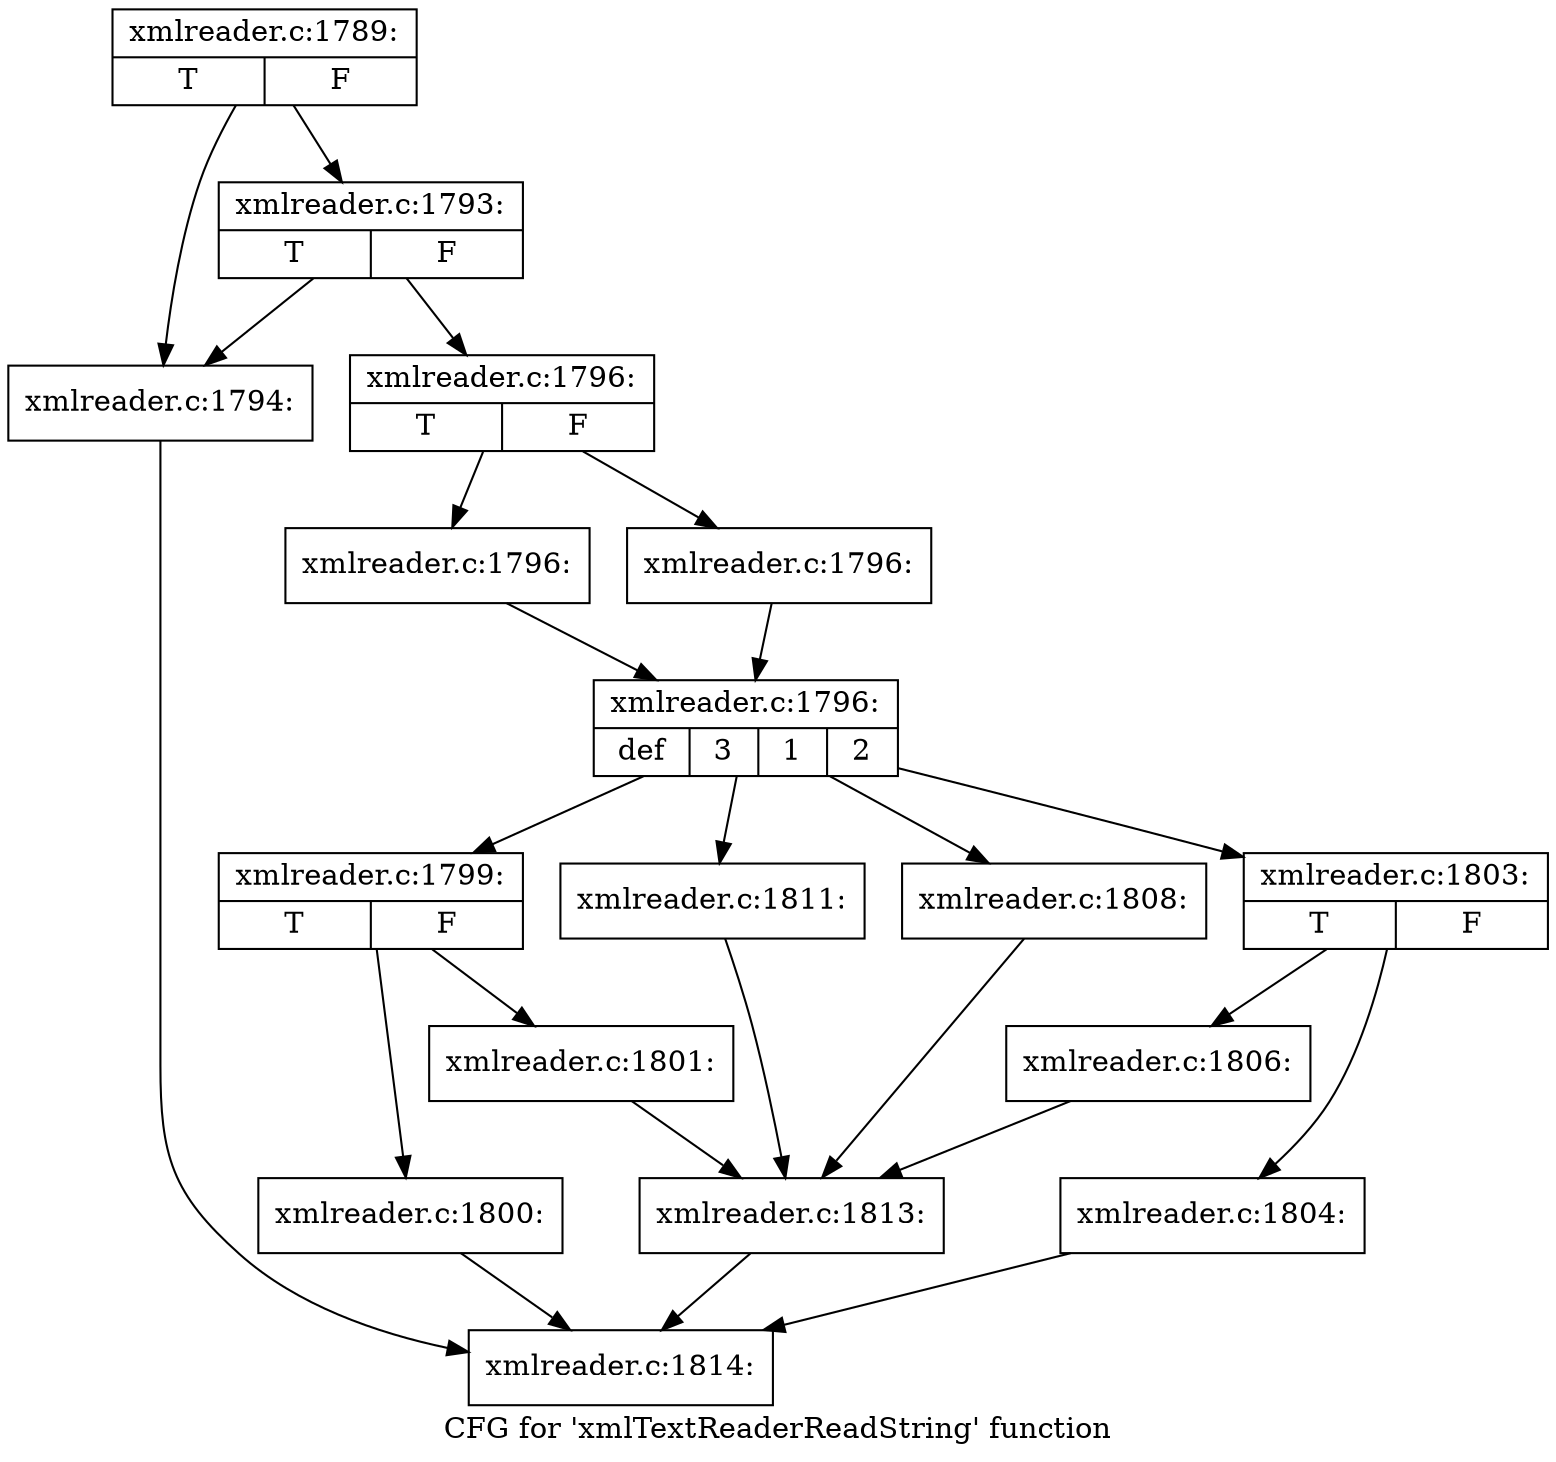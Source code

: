 digraph "CFG for 'xmlTextReaderReadString' function" {
	label="CFG for 'xmlTextReaderReadString' function";

	Node0x46e7440 [shape=record,label="{xmlreader.c:1789:|{<s0>T|<s1>F}}"];
	Node0x46e7440 -> Node0x46d8280;
	Node0x46e7440 -> Node0x46d7df0;
	Node0x46d7df0 [shape=record,label="{xmlreader.c:1793:|{<s0>T|<s1>F}}"];
	Node0x46d7df0 -> Node0x46d8280;
	Node0x46d7df0 -> Node0x46d7da0;
	Node0x46d8280 [shape=record,label="{xmlreader.c:1794:}"];
	Node0x46d8280 -> Node0x46e7f20;
	Node0x46d7da0 [shape=record,label="{xmlreader.c:1796:|{<s0>T|<s1>F}}"];
	Node0x46d7da0 -> Node0x46ead10;
	Node0x46d7da0 -> Node0x46ead60;
	Node0x46ead10 [shape=record,label="{xmlreader.c:1796:}"];
	Node0x46ead10 -> Node0x46eadb0;
	Node0x46ead60 [shape=record,label="{xmlreader.c:1796:}"];
	Node0x46ead60 -> Node0x46eadb0;
	Node0x46eadb0 [shape=record,label="{xmlreader.c:1796:|{<s0>def|<s1>3|<s2>1|<s3>2}}"];
	Node0x46eadb0 -> Node0x46eb8e0;
	Node0x46eadb0 -> Node0x46ebc20;
	Node0x46eadb0 -> Node0x46eca50;
	Node0x46eadb0 -> Node0x46ed560;
	Node0x46ebc20 [shape=record,label="{xmlreader.c:1799:|{<s0>T|<s1>F}}"];
	Node0x46ebc20 -> Node0x46ebd10;
	Node0x46ebc20 -> Node0x46ebd60;
	Node0x46ebd10 [shape=record,label="{xmlreader.c:1800:}"];
	Node0x46ebd10 -> Node0x46e7f20;
	Node0x46ebd60 [shape=record,label="{xmlreader.c:1801:}"];
	Node0x46ebd60 -> Node0x46eb6d0;
	Node0x46eca50 [shape=record,label="{xmlreader.c:1803:|{<s0>T|<s1>F}}"];
	Node0x46eca50 -> Node0x46ecd80;
	Node0x46eca50 -> Node0x46ecfa0;
	Node0x46ecd80 [shape=record,label="{xmlreader.c:1804:}"];
	Node0x46ecd80 -> Node0x46e7f20;
	Node0x46ecfa0 [shape=record,label="{xmlreader.c:1806:}"];
	Node0x46ecfa0 -> Node0x46eb6d0;
	Node0x46ed560 [shape=record,label="{xmlreader.c:1808:}"];
	Node0x46ed560 -> Node0x46eb6d0;
	Node0x46eb8e0 [shape=record,label="{xmlreader.c:1811:}"];
	Node0x46eb8e0 -> Node0x46eb6d0;
	Node0x46eb6d0 [shape=record,label="{xmlreader.c:1813:}"];
	Node0x46eb6d0 -> Node0x46e7f20;
	Node0x46e7f20 [shape=record,label="{xmlreader.c:1814:}"];
}
